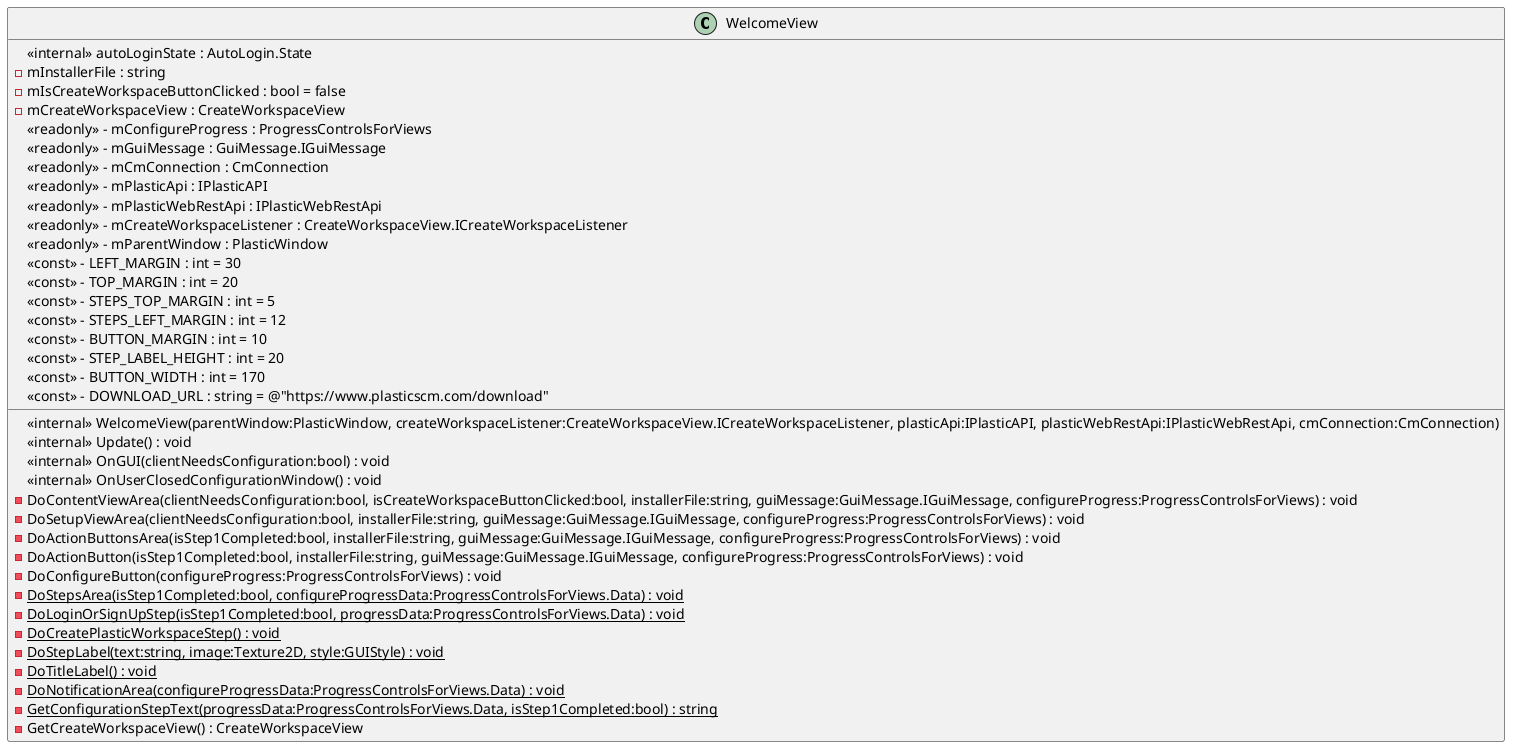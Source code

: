 @startuml
class WelcomeView {
    <<internal>> WelcomeView(parentWindow:PlasticWindow, createWorkspaceListener:CreateWorkspaceView.ICreateWorkspaceListener, plasticApi:IPlasticAPI, plasticWebRestApi:IPlasticWebRestApi, cmConnection:CmConnection)
    <<internal>> Update() : void
    <<internal>> OnGUI(clientNeedsConfiguration:bool) : void
    <<internal>> OnUserClosedConfigurationWindow() : void
    - DoContentViewArea(clientNeedsConfiguration:bool, isCreateWorkspaceButtonClicked:bool, installerFile:string, guiMessage:GuiMessage.IGuiMessage, configureProgress:ProgressControlsForViews) : void
    - DoSetupViewArea(clientNeedsConfiguration:bool, installerFile:string, guiMessage:GuiMessage.IGuiMessage, configureProgress:ProgressControlsForViews) : void
    - DoActionButtonsArea(isStep1Completed:bool, installerFile:string, guiMessage:GuiMessage.IGuiMessage, configureProgress:ProgressControlsForViews) : void
    - DoActionButton(isStep1Completed:bool, installerFile:string, guiMessage:GuiMessage.IGuiMessage, configureProgress:ProgressControlsForViews) : void
    - DoConfigureButton(configureProgress:ProgressControlsForViews) : void
    {static} - DoStepsArea(isStep1Completed:bool, configureProgressData:ProgressControlsForViews.Data) : void
    {static} - DoLoginOrSignUpStep(isStep1Completed:bool, progressData:ProgressControlsForViews.Data) : void
    {static} - DoCreatePlasticWorkspaceStep() : void
    {static} - DoStepLabel(text:string, image:Texture2D, style:GUIStyle) : void
    {static} - DoTitleLabel() : void
    {static} - DoNotificationArea(configureProgressData:ProgressControlsForViews.Data) : void
    {static} - GetConfigurationStepText(progressData:ProgressControlsForViews.Data, isStep1Completed:bool) : string
    - GetCreateWorkspaceView() : CreateWorkspaceView
    <<internal>> autoLoginState : AutoLogin.State
    - mInstallerFile : string
    - mIsCreateWorkspaceButtonClicked : bool = false
    - mCreateWorkspaceView : CreateWorkspaceView
    <<readonly>> - mConfigureProgress : ProgressControlsForViews
    <<readonly>> - mGuiMessage : GuiMessage.IGuiMessage
    <<readonly>> - mCmConnection : CmConnection
    <<readonly>> - mPlasticApi : IPlasticAPI
    <<readonly>> - mPlasticWebRestApi : IPlasticWebRestApi
    <<readonly>> - mCreateWorkspaceListener : CreateWorkspaceView.ICreateWorkspaceListener
    <<readonly>> - mParentWindow : PlasticWindow
    <<const>> - LEFT_MARGIN : int = 30
    <<const>> - TOP_MARGIN : int = 20
    <<const>> - STEPS_TOP_MARGIN : int = 5
    <<const>> - STEPS_LEFT_MARGIN : int = 12
    <<const>> - BUTTON_MARGIN : int = 10
    <<const>> - STEP_LABEL_HEIGHT : int = 20
    <<const>> - BUTTON_WIDTH : int = 170
    <<const>> - DOWNLOAD_URL : string = @"https://www.plasticscm.com/download"
}
@enduml
